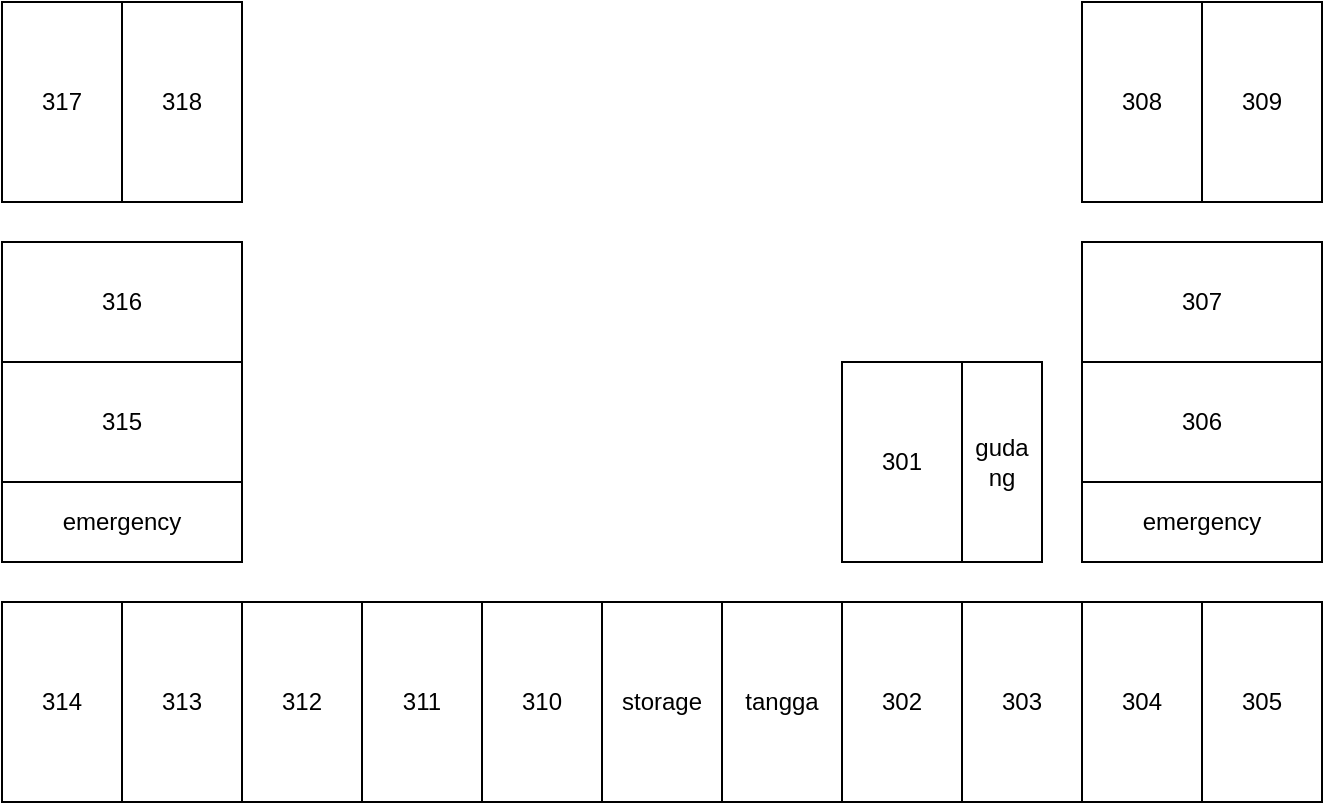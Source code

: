 <mxfile version="28.1.0" pages="3">
  <diagram name="lt3" id="yY23YT42wjt0J4VmDzSI">
    <mxGraphModel dx="658" dy="552" grid="1" gridSize="10" guides="1" tooltips="1" connect="1" arrows="1" fold="1" page="1" pageScale="1" pageWidth="1169" pageHeight="827" math="0" shadow="0">
      <root>
        <mxCell id="0" />
        <mxCell id="1" parent="0" />
        <mxCell id="dqrhQqawZ4_geBMDoGWQ-1" value="317" style="rounded=0;whiteSpace=wrap;html=1;" vertex="1" parent="1">
          <mxGeometry x="40" y="40" width="60" height="100" as="geometry" />
        </mxCell>
        <mxCell id="dqrhQqawZ4_geBMDoGWQ-2" value="315" style="rounded=0;whiteSpace=wrap;html=1;shadow=0;" vertex="1" parent="1">
          <mxGeometry x="40" y="220" width="120" height="60" as="geometry" />
        </mxCell>
        <mxCell id="dqrhQqawZ4_geBMDoGWQ-5" value="318" style="rounded=0;whiteSpace=wrap;html=1;" vertex="1" parent="1">
          <mxGeometry x="100" y="40" width="60" height="100" as="geometry" />
        </mxCell>
        <mxCell id="dqrhQqawZ4_geBMDoGWQ-6" value="316" style="rounded=0;whiteSpace=wrap;html=1;" vertex="1" parent="1">
          <mxGeometry x="40" y="160" width="120" height="60" as="geometry" />
        </mxCell>
        <mxCell id="dqrhQqawZ4_geBMDoGWQ-7" value="emergency" style="rounded=0;whiteSpace=wrap;html=1;shadow=0;" vertex="1" parent="1">
          <mxGeometry x="40" y="280" width="120" height="40" as="geometry" />
        </mxCell>
        <mxCell id="dqrhQqawZ4_geBMDoGWQ-8" value="314" style="rounded=0;whiteSpace=wrap;html=1;" vertex="1" parent="1">
          <mxGeometry x="40" y="340" width="60" height="100" as="geometry" />
        </mxCell>
        <mxCell id="dqrhQqawZ4_geBMDoGWQ-9" value="313" style="rounded=0;whiteSpace=wrap;html=1;" vertex="1" parent="1">
          <mxGeometry x="100" y="340" width="60" height="100" as="geometry" />
        </mxCell>
        <mxCell id="dqrhQqawZ4_geBMDoGWQ-10" value="312" style="rounded=0;whiteSpace=wrap;html=1;" vertex="1" parent="1">
          <mxGeometry x="160" y="340" width="60" height="100" as="geometry" />
        </mxCell>
        <mxCell id="dqrhQqawZ4_geBMDoGWQ-11" value="311" style="rounded=0;whiteSpace=wrap;html=1;" vertex="1" parent="1">
          <mxGeometry x="220" y="340" width="60" height="100" as="geometry" />
        </mxCell>
        <mxCell id="dqrhQqawZ4_geBMDoGWQ-12" value="310" style="rounded=0;whiteSpace=wrap;html=1;" vertex="1" parent="1">
          <mxGeometry x="280" y="340" width="60" height="100" as="geometry" />
        </mxCell>
        <mxCell id="dqrhQqawZ4_geBMDoGWQ-13" value="storage" style="rounded=0;whiteSpace=wrap;html=1;" vertex="1" parent="1">
          <mxGeometry x="340" y="340" width="60" height="100" as="geometry" />
        </mxCell>
        <mxCell id="dqrhQqawZ4_geBMDoGWQ-14" value="tangga" style="rounded=0;whiteSpace=wrap;html=1;" vertex="1" parent="1">
          <mxGeometry x="400" y="340" width="60" height="100" as="geometry" />
        </mxCell>
        <mxCell id="dqrhQqawZ4_geBMDoGWQ-15" value="301" style="rounded=0;whiteSpace=wrap;html=1;" vertex="1" parent="1">
          <mxGeometry x="460" y="220" width="60" height="100" as="geometry" />
        </mxCell>
        <mxCell id="dqrhQqawZ4_geBMDoGWQ-16" value="guda&lt;div&gt;ng&lt;/div&gt;" style="rounded=0;whiteSpace=wrap;html=1;" vertex="1" parent="1">
          <mxGeometry x="520" y="220" width="40" height="100" as="geometry" />
        </mxCell>
        <mxCell id="dqrhQqawZ4_geBMDoGWQ-17" value="303" style="rounded=0;whiteSpace=wrap;html=1;" vertex="1" parent="1">
          <mxGeometry x="520" y="340" width="60" height="100" as="geometry" />
        </mxCell>
        <mxCell id="dqrhQqawZ4_geBMDoGWQ-18" value="302" style="rounded=0;whiteSpace=wrap;html=1;" vertex="1" parent="1">
          <mxGeometry x="460" y="340" width="60" height="100" as="geometry" />
        </mxCell>
        <mxCell id="dqrhQqawZ4_geBMDoGWQ-19" value="305" style="rounded=0;whiteSpace=wrap;html=1;" vertex="1" parent="1">
          <mxGeometry x="640" y="340" width="60" height="100" as="geometry" />
        </mxCell>
        <mxCell id="dqrhQqawZ4_geBMDoGWQ-20" value="304" style="rounded=0;whiteSpace=wrap;html=1;" vertex="1" parent="1">
          <mxGeometry x="580" y="340" width="60" height="100" as="geometry" />
        </mxCell>
        <mxCell id="dqrhQqawZ4_geBMDoGWQ-21" value="emergency" style="rounded=0;whiteSpace=wrap;html=1;shadow=0;" vertex="1" parent="1">
          <mxGeometry x="580" y="280" width="120" height="40" as="geometry" />
        </mxCell>
        <mxCell id="dqrhQqawZ4_geBMDoGWQ-22" value="306" style="rounded=0;whiteSpace=wrap;html=1;" vertex="1" parent="1">
          <mxGeometry x="580" y="220" width="120" height="60" as="geometry" />
        </mxCell>
        <mxCell id="dqrhQqawZ4_geBMDoGWQ-23" value="307" style="rounded=0;whiteSpace=wrap;html=1;" vertex="1" parent="1">
          <mxGeometry x="580" y="160" width="120" height="60" as="geometry" />
        </mxCell>
        <mxCell id="dqrhQqawZ4_geBMDoGWQ-24" value="308" style="rounded=0;whiteSpace=wrap;html=1;" vertex="1" parent="1">
          <mxGeometry x="580" y="40" width="60" height="100" as="geometry" />
        </mxCell>
        <mxCell id="dqrhQqawZ4_geBMDoGWQ-25" value="309" style="rounded=0;whiteSpace=wrap;html=1;" vertex="1" parent="1">
          <mxGeometry x="640" y="40" width="60" height="100" as="geometry" />
        </mxCell>
      </root>
    </mxGraphModel>
  </diagram>
  <diagram name="lt2" id="4ATnXZZK_UvOnNCUI0Nd">
    <mxGraphModel dx="658" dy="552" grid="1" gridSize="10" guides="1" tooltips="1" connect="1" arrows="1" fold="1" page="1" pageScale="1" pageWidth="1169" pageHeight="827" math="0" shadow="0">
      <root>
        <mxCell id="ei8qJJ2HNMZ0bRNmfrHe-0" />
        <mxCell id="ei8qJJ2HNMZ0bRNmfrHe-1" parent="ei8qJJ2HNMZ0bRNmfrHe-0" />
        <mxCell id="ei8qJJ2HNMZ0bRNmfrHe-6" value="emergency" style="rounded=0;whiteSpace=wrap;html=1;shadow=0;" vertex="1" parent="ei8qJJ2HNMZ0bRNmfrHe-1">
          <mxGeometry x="40" y="280" width="120" height="40" as="geometry" />
        </mxCell>
        <mxCell id="ei8qJJ2HNMZ0bRNmfrHe-7" value="210" style="rounded=0;whiteSpace=wrap;html=1;" vertex="1" parent="ei8qJJ2HNMZ0bRNmfrHe-1">
          <mxGeometry x="40" y="340" width="120" height="100" as="geometry" />
        </mxCell>
        <mxCell id="ei8qJJ2HNMZ0bRNmfrHe-10" value="211" style="rounded=0;whiteSpace=wrap;html=1;" vertex="1" parent="ei8qJJ2HNMZ0bRNmfrHe-1">
          <mxGeometry x="160" y="340" width="120" height="100" as="geometry" />
        </mxCell>
        <mxCell id="ei8qJJ2HNMZ0bRNmfrHe-11" value="212" style="rounded=0;whiteSpace=wrap;html=1;" vertex="1" parent="ei8qJJ2HNMZ0bRNmfrHe-1">
          <mxGeometry x="280" y="340" width="60" height="100" as="geometry" />
        </mxCell>
        <mxCell id="ei8qJJ2HNMZ0bRNmfrHe-12" value="213" style="rounded=0;whiteSpace=wrap;html=1;" vertex="1" parent="ei8qJJ2HNMZ0bRNmfrHe-1">
          <mxGeometry x="340" y="340" width="60" height="100" as="geometry" />
        </mxCell>
        <mxCell id="ei8qJJ2HNMZ0bRNmfrHe-13" value="tangga" style="rounded=0;whiteSpace=wrap;html=1;" vertex="1" parent="ei8qJJ2HNMZ0bRNmfrHe-1">
          <mxGeometry x="400" y="340" width="60" height="100" as="geometry" />
        </mxCell>
        <mxCell id="ei8qJJ2HNMZ0bRNmfrHe-14" value="205" style="rounded=0;whiteSpace=wrap;html=1;" vertex="1" parent="ei8qJJ2HNMZ0bRNmfrHe-1">
          <mxGeometry x="420" y="220" width="100" height="100" as="geometry" />
        </mxCell>
        <mxCell id="ei8qJJ2HNMZ0bRNmfrHe-15" value="guda&lt;div&gt;ng&lt;/div&gt;" style="rounded=0;whiteSpace=wrap;html=1;" vertex="1" parent="ei8qJJ2HNMZ0bRNmfrHe-1">
          <mxGeometry x="520" y="220" width="40" height="100" as="geometry" />
        </mxCell>
        <mxCell id="ei8qJJ2HNMZ0bRNmfrHe-16" value="303" style="rounded=0;whiteSpace=wrap;html=1;" vertex="1" parent="ei8qJJ2HNMZ0bRNmfrHe-1">
          <mxGeometry x="520" y="340" width="60" height="100" as="geometry" />
        </mxCell>
        <mxCell id="ei8qJJ2HNMZ0bRNmfrHe-17" value="201" style="rounded=0;whiteSpace=wrap;html=1;" vertex="1" parent="ei8qJJ2HNMZ0bRNmfrHe-1">
          <mxGeometry x="460" y="340" width="120" height="100" as="geometry" />
        </mxCell>
        <mxCell id="ei8qJJ2HNMZ0bRNmfrHe-18" value="305" style="rounded=0;whiteSpace=wrap;html=1;" vertex="1" parent="ei8qJJ2HNMZ0bRNmfrHe-1">
          <mxGeometry x="640" y="340" width="60" height="100" as="geometry" />
        </mxCell>
        <mxCell id="ei8qJJ2HNMZ0bRNmfrHe-19" value="202" style="rounded=0;whiteSpace=wrap;html=1;" vertex="1" parent="ei8qJJ2HNMZ0bRNmfrHe-1">
          <mxGeometry x="580" y="340" width="120" height="100" as="geometry" />
        </mxCell>
        <mxCell id="ei8qJJ2HNMZ0bRNmfrHe-20" value="emergency" style="rounded=0;whiteSpace=wrap;html=1;shadow=0;" vertex="1" parent="ei8qJJ2HNMZ0bRNmfrHe-1">
          <mxGeometry x="580" y="280" width="120" height="40" as="geometry" />
        </mxCell>
        <mxCell id="ei8qJJ2HNMZ0bRNmfrHe-21" value="203" style="rounded=0;whiteSpace=wrap;html=1;" vertex="1" parent="ei8qJJ2HNMZ0bRNmfrHe-1">
          <mxGeometry x="580" y="160" width="120" height="120" as="geometry" />
        </mxCell>
        <mxCell id="ei8qJJ2HNMZ0bRNmfrHe-22" value="204" style="rounded=0;whiteSpace=wrap;html=1;" vertex="1" parent="ei8qJJ2HNMZ0bRNmfrHe-1">
          <mxGeometry x="580" y="40" width="120" height="120" as="geometry" />
        </mxCell>
        <mxCell id="PkGmgkt3UwGPl_x2E_2j-0" value="206" style="rounded=0;whiteSpace=wrap;html=1;" vertex="1" parent="ei8qJJ2HNMZ0bRNmfrHe-1">
          <mxGeometry x="310" y="220" width="110" height="100" as="geometry" />
        </mxCell>
        <mxCell id="PkGmgkt3UwGPl_x2E_2j-1" value="207" style="rounded=0;whiteSpace=wrap;html=1;" vertex="1" parent="ei8qJJ2HNMZ0bRNmfrHe-1">
          <mxGeometry x="210" y="220" width="100" height="100" as="geometry" />
        </mxCell>
        <mxCell id="PkGmgkt3UwGPl_x2E_2j-2" value="stora&lt;div&gt;ge&lt;/div&gt;" style="rounded=0;whiteSpace=wrap;html=1;" vertex="1" parent="ei8qJJ2HNMZ0bRNmfrHe-1">
          <mxGeometry x="180" y="220" width="30" height="100" as="geometry" />
        </mxCell>
        <mxCell id="PkGmgkt3UwGPl_x2E_2j-3" value="209" style="rounded=0;whiteSpace=wrap;html=1;" vertex="1" parent="ei8qJJ2HNMZ0bRNmfrHe-1">
          <mxGeometry x="40" y="160" width="120" height="120" as="geometry" />
        </mxCell>
        <mxCell id="PkGmgkt3UwGPl_x2E_2j-4" value="208" style="rounded=0;whiteSpace=wrap;html=1;" vertex="1" parent="ei8qJJ2HNMZ0bRNmfrHe-1">
          <mxGeometry x="40" y="40" width="120" height="120" as="geometry" />
        </mxCell>
      </root>
    </mxGraphModel>
  </diagram>
  <diagram name="Salinan lt2" id="Ryh9sKyiQhLYInT_qm-5">
    <mxGraphModel dx="658" dy="552" grid="1" gridSize="10" guides="1" tooltips="1" connect="1" arrows="1" fold="1" page="1" pageScale="1" pageWidth="1169" pageHeight="827" math="0" shadow="0">
      <root>
        <mxCell id="6FYG-QUpL_KtXFAKSBGF-0" />
        <mxCell id="6FYG-QUpL_KtXFAKSBGF-1" parent="6FYG-QUpL_KtXFAKSBGF-0" />
        <mxCell id="6FYG-QUpL_KtXFAKSBGF-2" value="emergency" style="rounded=0;whiteSpace=wrap;html=1;shadow=0;" vertex="1" parent="6FYG-QUpL_KtXFAKSBGF-1">
          <mxGeometry x="40" y="280" width="120" height="40" as="geometry" />
        </mxCell>
        <mxCell id="6FYG-QUpL_KtXFAKSBGF-3" value="" style="rounded=0;whiteSpace=wrap;html=1;" vertex="1" parent="6FYG-QUpL_KtXFAKSBGF-1">
          <mxGeometry x="40" y="340" width="120" height="100" as="geometry" />
        </mxCell>
        <mxCell id="6FYG-QUpL_KtXFAKSBGF-4" value="" style="rounded=0;whiteSpace=wrap;html=1;" vertex="1" parent="6FYG-QUpL_KtXFAKSBGF-1">
          <mxGeometry x="160" y="340" width="240" height="100" as="geometry" />
        </mxCell>
        <mxCell id="6FYG-QUpL_KtXFAKSBGF-7" value="tangga" style="rounded=0;whiteSpace=wrap;html=1;" vertex="1" parent="6FYG-QUpL_KtXFAKSBGF-1">
          <mxGeometry x="400" y="340" width="60" height="100" as="geometry" />
        </mxCell>
        <mxCell id="6FYG-QUpL_KtXFAKSBGF-8" value="101" style="rounded=0;whiteSpace=wrap;html=1;" vertex="1" parent="6FYG-QUpL_KtXFAKSBGF-1">
          <mxGeometry x="420" y="220" width="100" height="100" as="geometry" />
        </mxCell>
        <mxCell id="6FYG-QUpL_KtXFAKSBGF-9" value="guda&lt;div&gt;ng&lt;/div&gt;" style="rounded=0;whiteSpace=wrap;html=1;" vertex="1" parent="6FYG-QUpL_KtXFAKSBGF-1">
          <mxGeometry x="520" y="220" width="40" height="100" as="geometry" />
        </mxCell>
        <mxCell id="6FYG-QUpL_KtXFAKSBGF-10" value="303" style="rounded=0;whiteSpace=wrap;html=1;" vertex="1" parent="6FYG-QUpL_KtXFAKSBGF-1">
          <mxGeometry x="520" y="340" width="60" height="100" as="geometry" />
        </mxCell>
        <mxCell id="6FYG-QUpL_KtXFAKSBGF-11" value="102" style="rounded=0;whiteSpace=wrap;html=1;" vertex="1" parent="6FYG-QUpL_KtXFAKSBGF-1">
          <mxGeometry x="460" y="340" width="120" height="100" as="geometry" />
        </mxCell>
        <mxCell id="6FYG-QUpL_KtXFAKSBGF-12" value="305" style="rounded=0;whiteSpace=wrap;html=1;" vertex="1" parent="6FYG-QUpL_KtXFAKSBGF-1">
          <mxGeometry x="640" y="340" width="60" height="100" as="geometry" />
        </mxCell>
        <mxCell id="6FYG-QUpL_KtXFAKSBGF-13" value="103" style="rounded=0;whiteSpace=wrap;html=1;" vertex="1" parent="6FYG-QUpL_KtXFAKSBGF-1">
          <mxGeometry x="580" y="340" width="120" height="100" as="geometry" />
        </mxCell>
        <mxCell id="6FYG-QUpL_KtXFAKSBGF-14" value="emergency" style="rounded=0;whiteSpace=wrap;html=1;shadow=0;" vertex="1" parent="6FYG-QUpL_KtXFAKSBGF-1">
          <mxGeometry x="580" y="280" width="120" height="40" as="geometry" />
        </mxCell>
        <mxCell id="6FYG-QUpL_KtXFAKSBGF-15" value="104" style="rounded=0;whiteSpace=wrap;html=1;" vertex="1" parent="6FYG-QUpL_KtXFAKSBGF-1">
          <mxGeometry x="580" y="160" width="120" height="120" as="geometry" />
        </mxCell>
        <mxCell id="6FYG-QUpL_KtXFAKSBGF-16" value="105" style="rounded=0;whiteSpace=wrap;html=1;" vertex="1" parent="6FYG-QUpL_KtXFAKSBGF-1">
          <mxGeometry x="580" y="40" width="120" height="120" as="geometry" />
        </mxCell>
        <mxCell id="6FYG-QUpL_KtXFAKSBGF-20" value="" style="rounded=0;whiteSpace=wrap;html=1;" vertex="1" parent="6FYG-QUpL_KtXFAKSBGF-1">
          <mxGeometry x="40" y="160" width="120" height="120" as="geometry" />
        </mxCell>
        <mxCell id="6FYG-QUpL_KtXFAKSBGF-21" value="" style="rounded=0;whiteSpace=wrap;html=1;" vertex="1" parent="6FYG-QUpL_KtXFAKSBGF-1">
          <mxGeometry x="40" y="40" width="120" height="120" as="geometry" />
        </mxCell>
      </root>
    </mxGraphModel>
  </diagram>
</mxfile>
